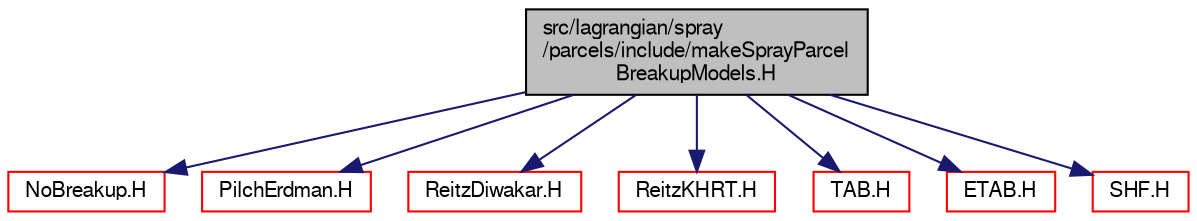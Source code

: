 digraph "src/lagrangian/spray/parcels/include/makeSprayParcelBreakupModels.H"
{
  bgcolor="transparent";
  edge [fontname="FreeSans",fontsize="10",labelfontname="FreeSans",labelfontsize="10"];
  node [fontname="FreeSans",fontsize="10",shape=record];
  Node0 [label="src/lagrangian/spray\l/parcels/include/makeSprayParcel\lBreakupModels.H",height=0.2,width=0.4,color="black", fillcolor="grey75", style="filled", fontcolor="black"];
  Node0 -> Node1 [color="midnightblue",fontsize="10",style="solid",fontname="FreeSans"];
  Node1 [label="NoBreakup.H",height=0.2,width=0.4,color="red",URL="$a06749.html"];
  Node0 -> Node87 [color="midnightblue",fontsize="10",style="solid",fontname="FreeSans"];
  Node87 [label="PilchErdman.H",height=0.2,width=0.4,color="red",URL="$a06755.html"];
  Node0 -> Node88 [color="midnightblue",fontsize="10",style="solid",fontname="FreeSans"];
  Node88 [label="ReitzDiwakar.H",height=0.2,width=0.4,color="red",URL="$a06761.html"];
  Node0 -> Node89 [color="midnightblue",fontsize="10",style="solid",fontname="FreeSans"];
  Node89 [label="ReitzKHRT.H",height=0.2,width=0.4,color="red",URL="$a06767.html"];
  Node0 -> Node90 [color="midnightblue",fontsize="10",style="solid",fontname="FreeSans"];
  Node90 [label="TAB.H",height=0.2,width=0.4,color="red",URL="$a06779.html"];
  Node0 -> Node102 [color="midnightblue",fontsize="10",style="solid",fontname="FreeSans"];
  Node102 [label="ETAB.H",height=0.2,width=0.4,color="red",URL="$a06743.html"];
  Node0 -> Node103 [color="midnightblue",fontsize="10",style="solid",fontname="FreeSans"];
  Node103 [label="SHF.H",height=0.2,width=0.4,color="red",URL="$a06773.html"];
}
